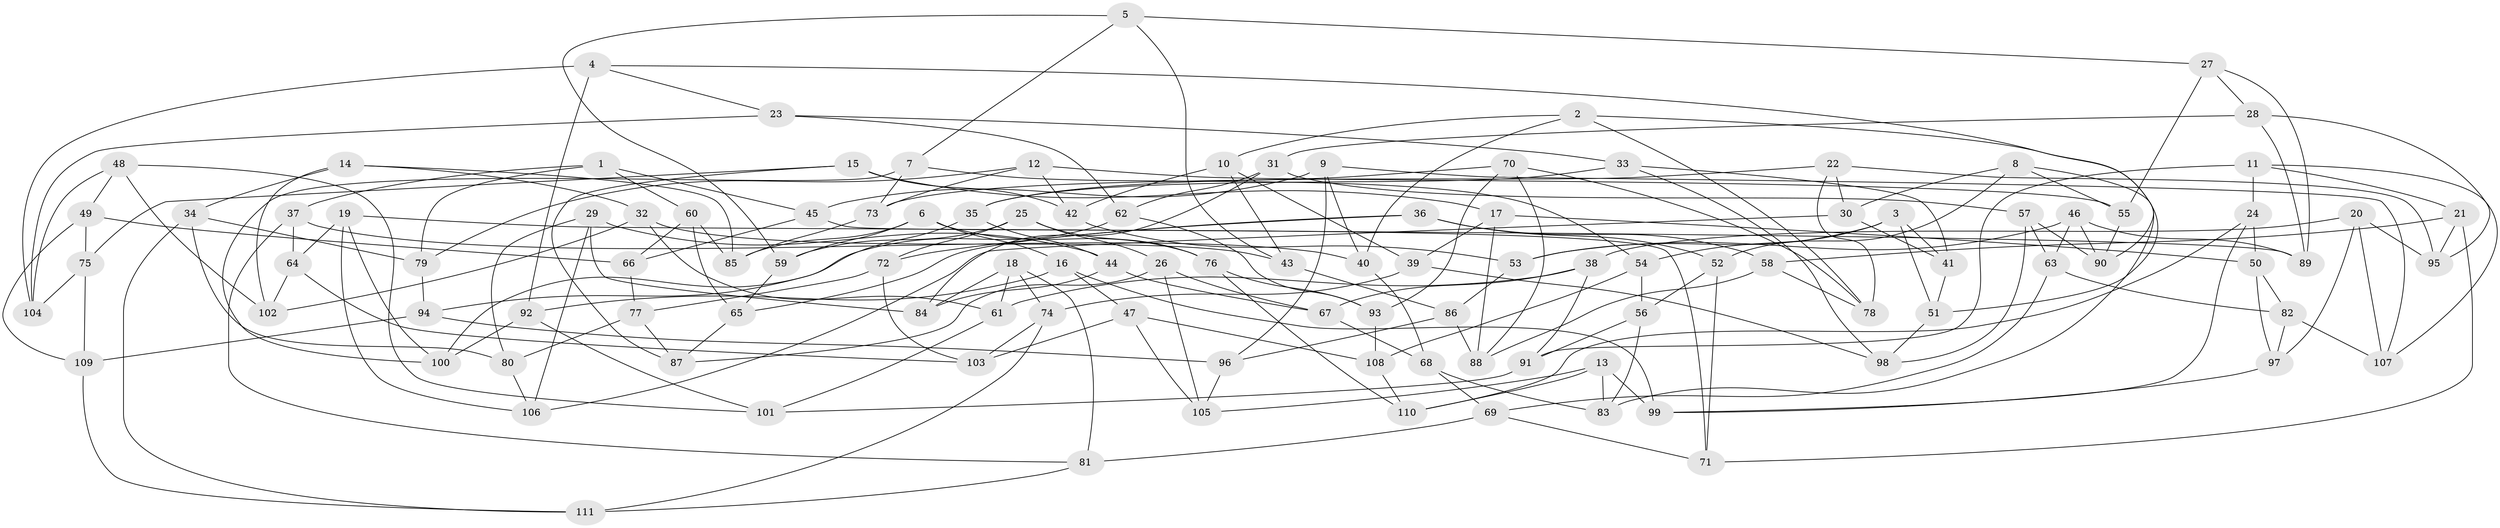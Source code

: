 // coarse degree distribution, {4: 0.5454545454545454, 7: 0.07272727272727272, 3: 0.12727272727272726, 5: 0.10909090909090909, 12: 0.03636363636363636, 9: 0.05454545454545454, 6: 0.03636363636363636, 8: 0.01818181818181818}
// Generated by graph-tools (version 1.1) at 2025/03/03/04/25 22:03:30]
// undirected, 111 vertices, 222 edges
graph export_dot {
graph [start="1"]
  node [color=gray90,style=filled];
  1;
  2;
  3;
  4;
  5;
  6;
  7;
  8;
  9;
  10;
  11;
  12;
  13;
  14;
  15;
  16;
  17;
  18;
  19;
  20;
  21;
  22;
  23;
  24;
  25;
  26;
  27;
  28;
  29;
  30;
  31;
  32;
  33;
  34;
  35;
  36;
  37;
  38;
  39;
  40;
  41;
  42;
  43;
  44;
  45;
  46;
  47;
  48;
  49;
  50;
  51;
  52;
  53;
  54;
  55;
  56;
  57;
  58;
  59;
  60;
  61;
  62;
  63;
  64;
  65;
  66;
  67;
  68;
  69;
  70;
  71;
  72;
  73;
  74;
  75;
  76;
  77;
  78;
  79;
  80;
  81;
  82;
  83;
  84;
  85;
  86;
  87;
  88;
  89;
  90;
  91;
  92;
  93;
  94;
  95;
  96;
  97;
  98;
  99;
  100;
  101;
  102;
  103;
  104;
  105;
  106;
  107;
  108;
  109;
  110;
  111;
  1 -- 45;
  1 -- 37;
  1 -- 79;
  1 -- 60;
  2 -- 10;
  2 -- 40;
  2 -- 78;
  2 -- 51;
  3 -- 54;
  3 -- 51;
  3 -- 41;
  3 -- 53;
  4 -- 104;
  4 -- 92;
  4 -- 90;
  4 -- 23;
  5 -- 59;
  5 -- 43;
  5 -- 7;
  5 -- 27;
  6 -- 76;
  6 -- 59;
  6 -- 16;
  6 -- 85;
  7 -- 73;
  7 -- 54;
  7 -- 100;
  8 -- 52;
  8 -- 55;
  8 -- 83;
  8 -- 30;
  9 -- 45;
  9 -- 40;
  9 -- 96;
  9 -- 107;
  10 -- 43;
  10 -- 39;
  10 -- 42;
  11 -- 21;
  11 -- 24;
  11 -- 107;
  11 -- 91;
  12 -- 42;
  12 -- 55;
  12 -- 73;
  12 -- 79;
  13 -- 83;
  13 -- 110;
  13 -- 105;
  13 -- 99;
  14 -- 102;
  14 -- 34;
  14 -- 85;
  14 -- 32;
  15 -- 17;
  15 -- 87;
  15 -- 75;
  15 -- 42;
  16 -- 99;
  16 -- 92;
  16 -- 47;
  17 -- 39;
  17 -- 88;
  17 -- 50;
  18 -- 84;
  18 -- 81;
  18 -- 74;
  18 -- 61;
  19 -- 100;
  19 -- 64;
  19 -- 89;
  19 -- 106;
  20 -- 107;
  20 -- 95;
  20 -- 38;
  20 -- 97;
  21 -- 71;
  21 -- 58;
  21 -- 95;
  22 -- 35;
  22 -- 78;
  22 -- 95;
  22 -- 30;
  23 -- 62;
  23 -- 33;
  23 -- 104;
  24 -- 110;
  24 -- 50;
  24 -- 99;
  25 -- 26;
  25 -- 76;
  25 -- 72;
  25 -- 59;
  26 -- 87;
  26 -- 105;
  26 -- 67;
  27 -- 55;
  27 -- 28;
  27 -- 89;
  28 -- 31;
  28 -- 89;
  28 -- 95;
  29 -- 80;
  29 -- 106;
  29 -- 44;
  29 -- 84;
  30 -- 106;
  30 -- 41;
  31 -- 84;
  31 -- 57;
  31 -- 62;
  32 -- 102;
  32 -- 43;
  32 -- 61;
  33 -- 98;
  33 -- 41;
  33 -- 35;
  34 -- 79;
  34 -- 111;
  34 -- 80;
  35 -- 44;
  35 -- 100;
  36 -- 65;
  36 -- 72;
  36 -- 58;
  36 -- 52;
  37 -- 64;
  37 -- 40;
  37 -- 81;
  38 -- 67;
  38 -- 91;
  38 -- 61;
  39 -- 98;
  39 -- 74;
  40 -- 68;
  41 -- 51;
  42 -- 53;
  43 -- 86;
  44 -- 84;
  44 -- 67;
  45 -- 66;
  45 -- 71;
  46 -- 89;
  46 -- 90;
  46 -- 63;
  46 -- 53;
  47 -- 103;
  47 -- 105;
  47 -- 108;
  48 -- 49;
  48 -- 102;
  48 -- 101;
  48 -- 104;
  49 -- 109;
  49 -- 66;
  49 -- 75;
  50 -- 97;
  50 -- 82;
  51 -- 98;
  52 -- 56;
  52 -- 71;
  53 -- 86;
  54 -- 108;
  54 -- 56;
  55 -- 90;
  56 -- 91;
  56 -- 83;
  57 -- 63;
  57 -- 98;
  57 -- 90;
  58 -- 88;
  58 -- 78;
  59 -- 65;
  60 -- 65;
  60 -- 66;
  60 -- 85;
  61 -- 101;
  62 -- 93;
  62 -- 94;
  63 -- 82;
  63 -- 69;
  64 -- 103;
  64 -- 102;
  65 -- 87;
  66 -- 77;
  67 -- 68;
  68 -- 69;
  68 -- 83;
  69 -- 71;
  69 -- 81;
  70 -- 73;
  70 -- 93;
  70 -- 78;
  70 -- 88;
  72 -- 103;
  72 -- 77;
  73 -- 85;
  74 -- 111;
  74 -- 103;
  75 -- 109;
  75 -- 104;
  76 -- 110;
  76 -- 93;
  77 -- 87;
  77 -- 80;
  79 -- 94;
  80 -- 106;
  81 -- 111;
  82 -- 97;
  82 -- 107;
  86 -- 96;
  86 -- 88;
  91 -- 101;
  92 -- 101;
  92 -- 100;
  93 -- 108;
  94 -- 96;
  94 -- 109;
  96 -- 105;
  97 -- 99;
  108 -- 110;
  109 -- 111;
}
